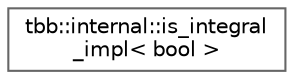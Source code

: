 digraph "类继承关系图"
{
 // LATEX_PDF_SIZE
  bgcolor="transparent";
  edge [fontname=Helvetica,fontsize=10,labelfontname=Helvetica,labelfontsize=10];
  node [fontname=Helvetica,fontsize=10,shape=box,height=0.2,width=0.4];
  rankdir="LR";
  Node0 [id="Node000000",label="tbb::internal::is_integral\l_impl\< bool \>",height=0.2,width=0.4,color="grey40", fillcolor="white", style="filled",URL="$structtbb_1_1internal_1_1is__integral__impl_3_01bool_01_4.html",tooltip=" "];
}
